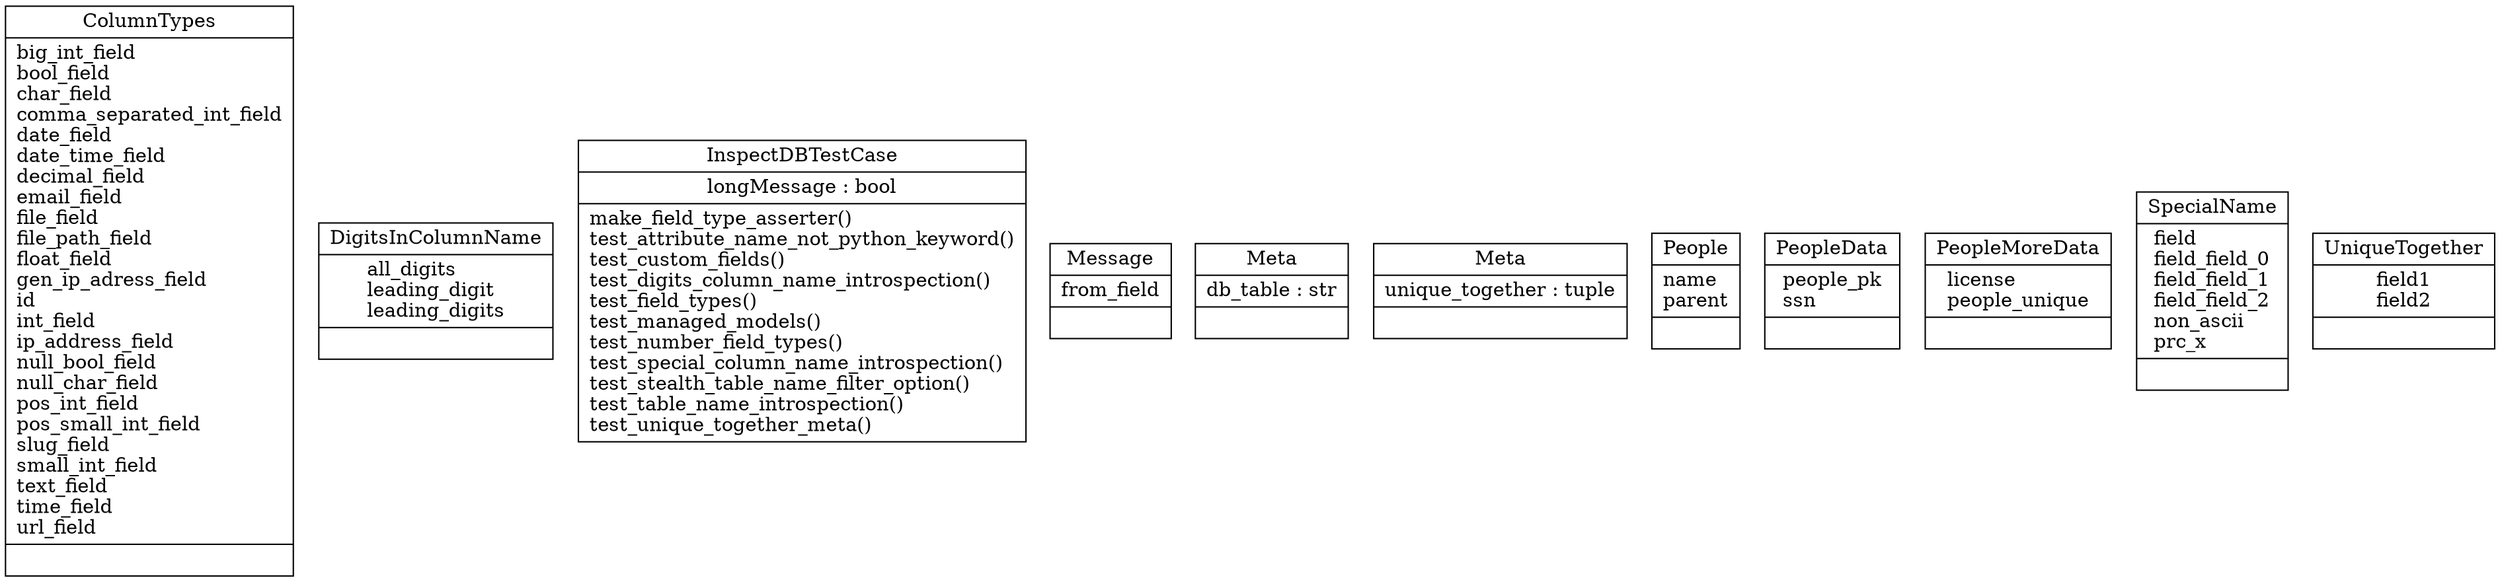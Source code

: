 digraph "classes_29" {
rankdir=BT
charset="utf-8"
"inspectdb.models.ColumnTypes" [color="black", fontcolor="black", label=<{ColumnTypes|big_int_field<br ALIGN="LEFT"/>bool_field<br ALIGN="LEFT"/>char_field<br ALIGN="LEFT"/>comma_separated_int_field<br ALIGN="LEFT"/>date_field<br ALIGN="LEFT"/>date_time_field<br ALIGN="LEFT"/>decimal_field<br ALIGN="LEFT"/>email_field<br ALIGN="LEFT"/>file_field<br ALIGN="LEFT"/>file_path_field<br ALIGN="LEFT"/>float_field<br ALIGN="LEFT"/>gen_ip_adress_field<br ALIGN="LEFT"/>id<br ALIGN="LEFT"/>int_field<br ALIGN="LEFT"/>ip_address_field<br ALIGN="LEFT"/>null_bool_field<br ALIGN="LEFT"/>null_char_field<br ALIGN="LEFT"/>pos_int_field<br ALIGN="LEFT"/>pos_small_int_field<br ALIGN="LEFT"/>slug_field<br ALIGN="LEFT"/>small_int_field<br ALIGN="LEFT"/>text_field<br ALIGN="LEFT"/>time_field<br ALIGN="LEFT"/>url_field<br ALIGN="LEFT"/>|}>, shape="record", style="solid"];
"inspectdb.models.DigitsInColumnName" [color="black", fontcolor="black", label=<{DigitsInColumnName|all_digits<br ALIGN="LEFT"/>leading_digit<br ALIGN="LEFT"/>leading_digits<br ALIGN="LEFT"/>|}>, shape="record", style="solid"];
"inspectdb.tests.InspectDBTestCase" [color="black", fontcolor="black", label=<{InspectDBTestCase|longMessage : bool<br ALIGN="LEFT"/>|make_field_type_asserter()<br ALIGN="LEFT"/>test_attribute_name_not_python_keyword()<br ALIGN="LEFT"/>test_custom_fields()<br ALIGN="LEFT"/>test_digits_column_name_introspection()<br ALIGN="LEFT"/>test_field_types()<br ALIGN="LEFT"/>test_managed_models()<br ALIGN="LEFT"/>test_number_field_types()<br ALIGN="LEFT"/>test_special_column_name_introspection()<br ALIGN="LEFT"/>test_stealth_table_name_filter_option()<br ALIGN="LEFT"/>test_table_name_introspection()<br ALIGN="LEFT"/>test_unique_together_meta()<br ALIGN="LEFT"/>}>, shape="record", style="solid"];
"inspectdb.models.Message" [color="black", fontcolor="black", label=<{Message|from_field<br ALIGN="LEFT"/>|}>, shape="record", style="solid"];
"inspectdb.models.SpecialName.Meta" [color="black", fontcolor="black", label=<{Meta|db_table : str<br ALIGN="LEFT"/>|}>, shape="record", style="solid"];
"inspectdb.models.UniqueTogether.Meta" [color="black", fontcolor="black", label=<{Meta|unique_together : tuple<br ALIGN="LEFT"/>|}>, shape="record", style="solid"];
"inspectdb.models.People" [color="black", fontcolor="black", label=<{People|name<br ALIGN="LEFT"/>parent<br ALIGN="LEFT"/>|}>, shape="record", style="solid"];
"inspectdb.models.PeopleData" [color="black", fontcolor="black", label=<{PeopleData|people_pk<br ALIGN="LEFT"/>ssn<br ALIGN="LEFT"/>|}>, shape="record", style="solid"];
"inspectdb.models.PeopleMoreData" [color="black", fontcolor="black", label=<{PeopleMoreData|license<br ALIGN="LEFT"/>people_unique<br ALIGN="LEFT"/>|}>, shape="record", style="solid"];
"inspectdb.models.SpecialName" [color="black", fontcolor="black", label=<{SpecialName|field<br ALIGN="LEFT"/>field_field_0<br ALIGN="LEFT"/>field_field_1<br ALIGN="LEFT"/>field_field_2<br ALIGN="LEFT"/>non_ascii<br ALIGN="LEFT"/>prc_x<br ALIGN="LEFT"/>|}>, shape="record", style="solid"];
"inspectdb.models.UniqueTogether" [color="black", fontcolor="black", label=<{UniqueTogether|field1<br ALIGN="LEFT"/>field2<br ALIGN="LEFT"/>|}>, shape="record", style="solid"];
}
